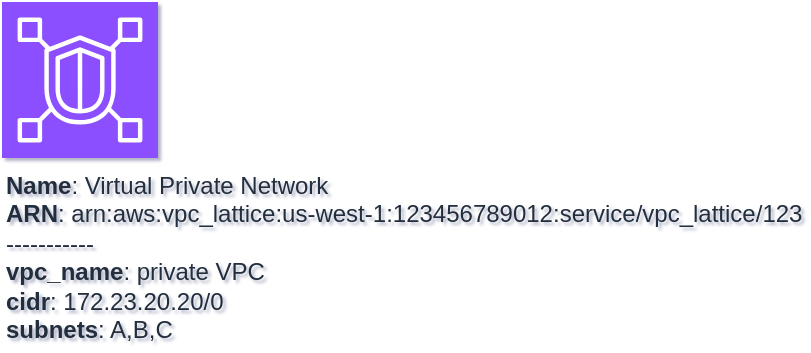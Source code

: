 <mxfile type="MultiCloud">
	<diagram id="diagram_1" name="AWS components">
		<mxGraphModel dx="1015" dy="661" grid="1" gridSize="10" guides="1" tooltips="1" connect="1" arrows="1" fold="1" page="1" pageScale="1" pageWidth="850" pageHeight="1100" math="0" shadow="1">
			<root>
				<mxCell id="0"/>
				<mxCell id="1" parent="0"/>
				<mxCell id="vertex:vpc_lattice:arn:aws:vpc_lattice:us-west-1:123456789012:service/vpc_lattice/123" value="&lt;b&gt;Name&lt;/b&gt;: Virtual Private Network&lt;BR&gt;&lt;b&gt;ARN&lt;/b&gt;: arn:aws:vpc_lattice:us-west-1:123456789012:service/vpc_lattice/123&lt;BR&gt;-----------&lt;BR&gt;&lt;b&gt;vpc_name&lt;/b&gt;: private VPC&lt;BR&gt;&lt;b&gt;cidr&lt;/b&gt;: 172.23.20.20/0&lt;BR&gt;&lt;b&gt;subnets&lt;/b&gt;: A,B,C" style="sketch=0;outlineConnect=0;fontColor=#232F3E;fillColor=#8C4FFF;strokeColor=#ffffff;dashed=0;verticalLabelPosition=bottom;verticalAlign=top;align=left;html=1;fontSize=12;fontStyle=0;aspect=fixed;shape=mxgraph.aws4.resourceIcon;resIcon=mxgraph.aws4.vpc_lattice;" parent="1" vertex="1">
					<mxGeometry width="78" height="78" as="geometry"/>
				</mxCell>
			</root>
		</mxGraphModel>
	</diagram>
</mxfile>